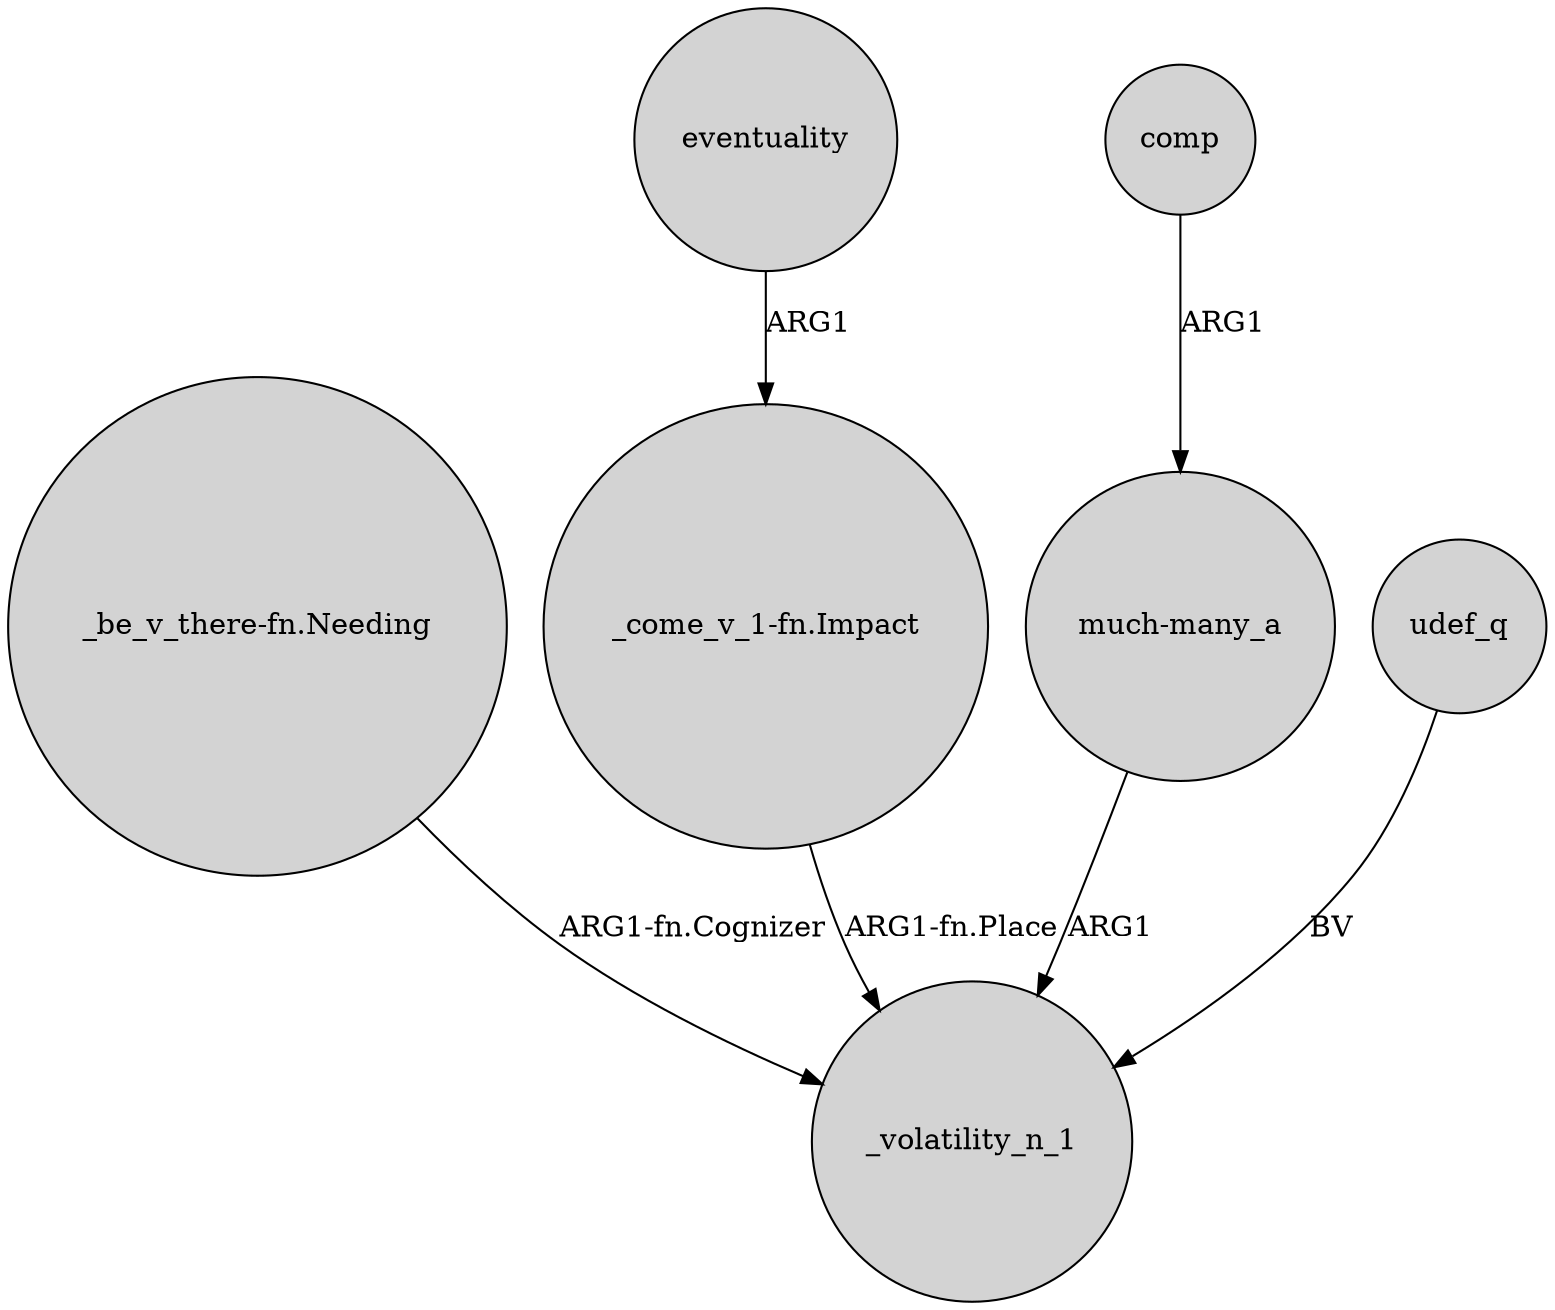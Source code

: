 digraph {
	node [shape=circle style=filled]
	"_be_v_there-fn.Needing" -> _volatility_n_1 [label="ARG1-fn.Cognizer"]
	eventuality -> "_come_v_1-fn.Impact" [label=ARG1]
	"much-many_a" -> _volatility_n_1 [label=ARG1]
	udef_q -> _volatility_n_1 [label=BV]
	"_come_v_1-fn.Impact" -> _volatility_n_1 [label="ARG1-fn.Place"]
	comp -> "much-many_a" [label=ARG1]
}
